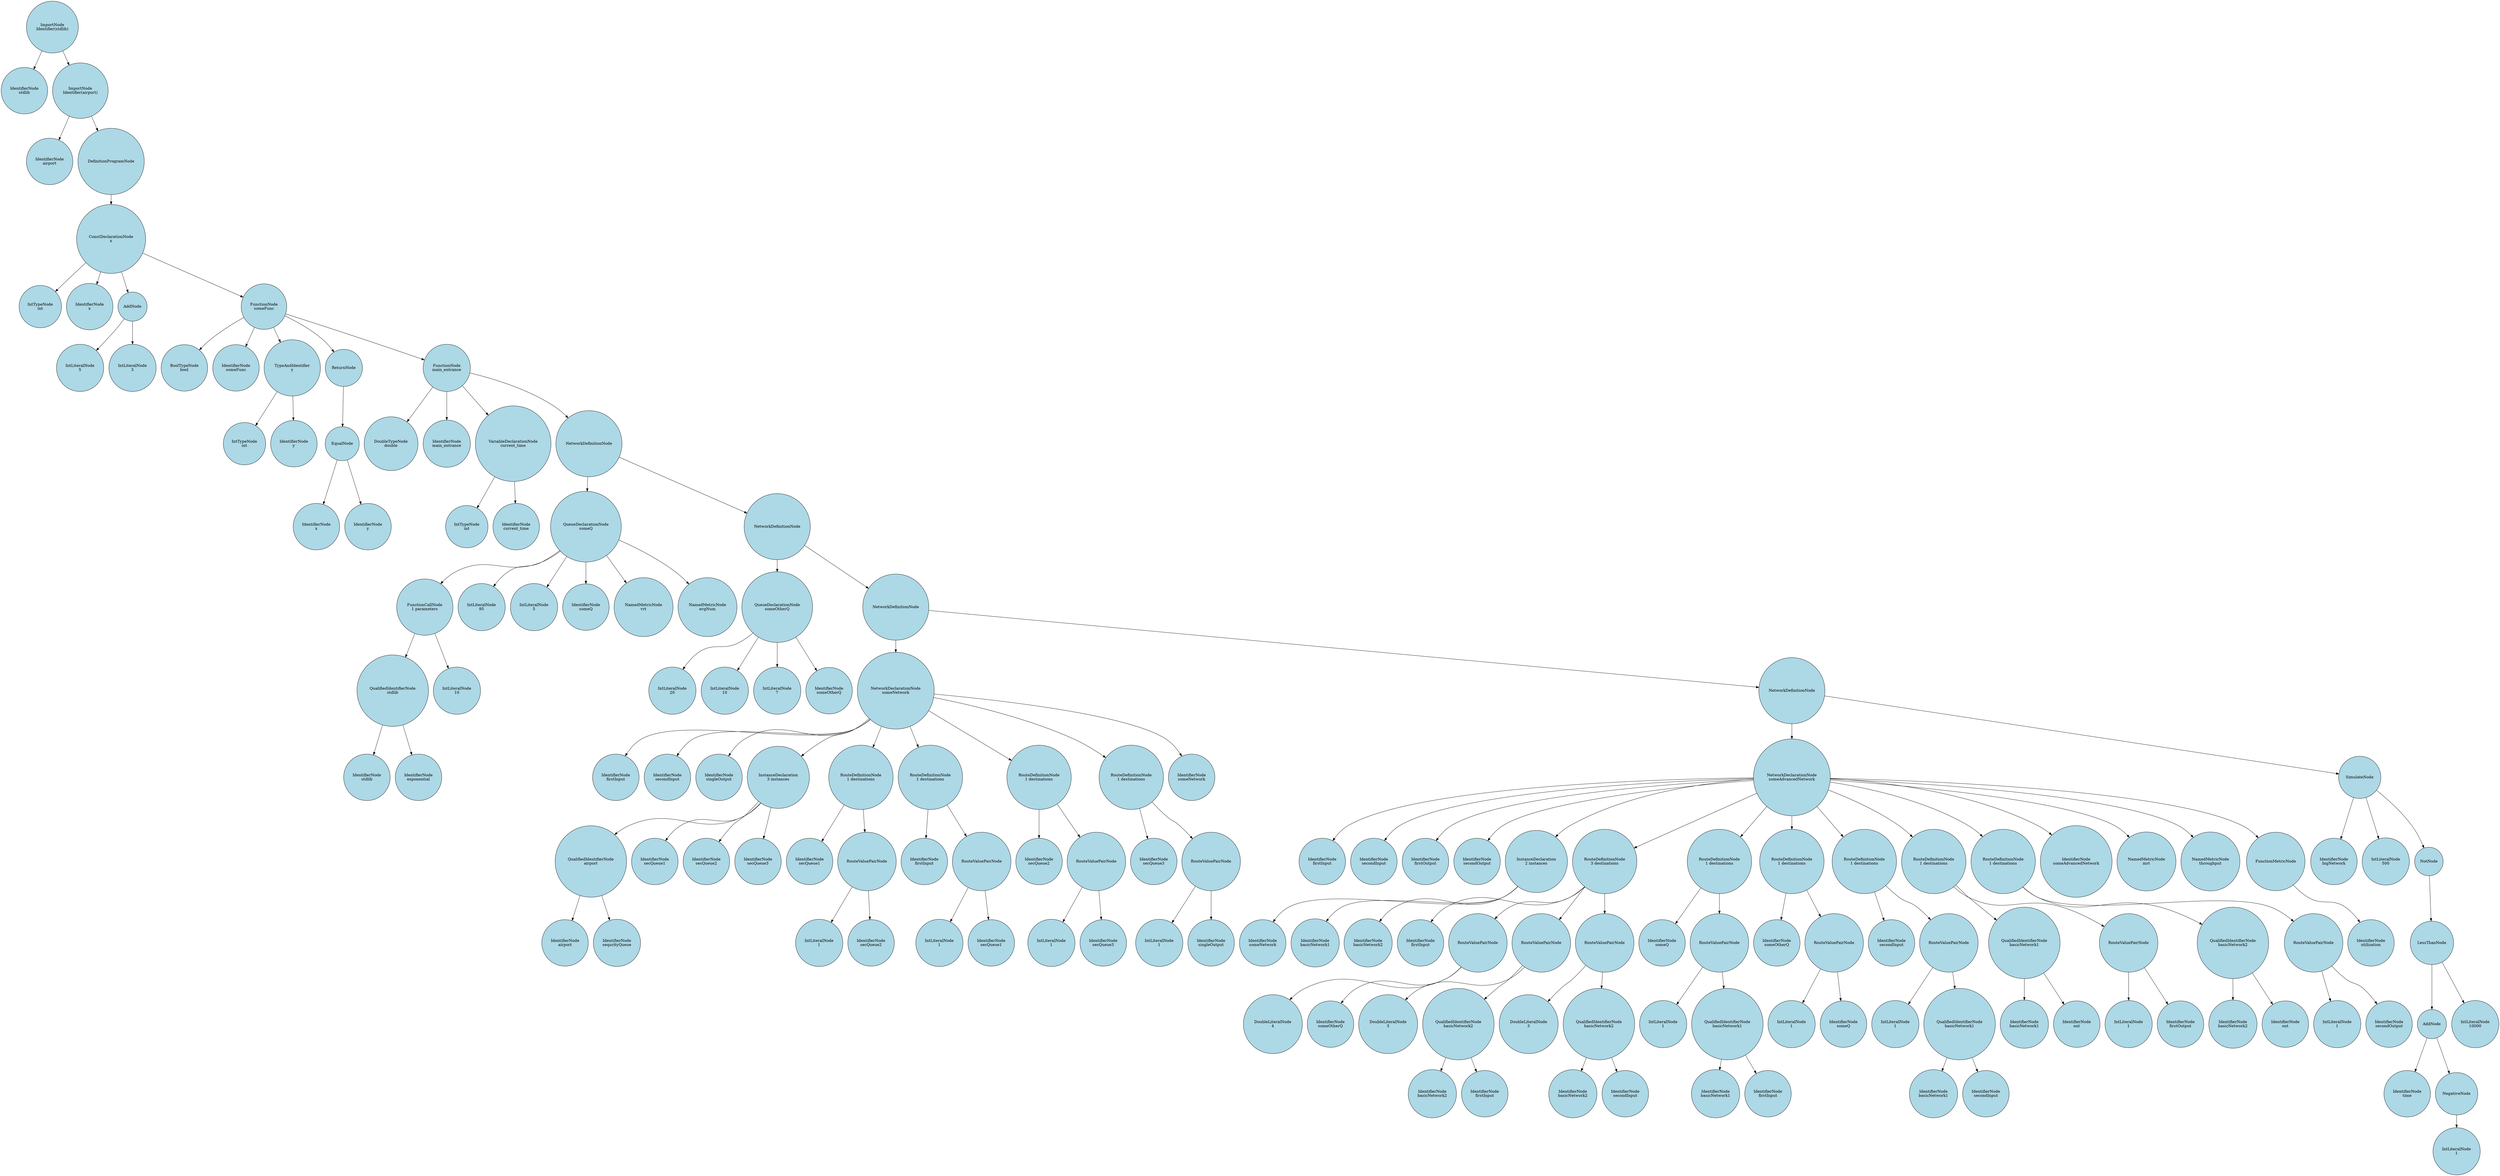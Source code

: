 digraph G {
node [shape=circle, style=filled, fillcolor=lightblue];
  -481558227 [label="ImportNode
Identifier(stdlib)"];
  514377053 [label="IdentifierNode
stdlib"];
  -481558227 -> 514377053;
  236421555 [label="ImportNode
Identifier(airport)"];
  -481558227 -> 236421555;
  -1799447231 [label="IdentifierNode
airport"];
  236421555 -> -1799447231;
  -315251535 [label="DefinitionProgramNode"];
  236421555 -> -315251535;
  1407518099 [label="ConstDeclarationNode
x"];
  -315251535 -> 1407518099;
  375560058 [label="IntTypeNode
int"];
  1407518099 -> 375560058;
  -1968823511 [label="IdentifierNode
x"];
  1407518099 -> -1968823511;
  876833470 [label="AddNode"];
  1407518099 -> 876833470;
  -1592434549 [label="IntLiteralNode
5"];
  876833470 -> -1592434549;
  1240766361 [label="IntLiteralNode
3"];
  876833470 -> 1240766361;
  590320984 [label="FunctionNode
someFunc"];
  1407518099 -> 590320984;
  29698788 [label="BoolTypeNode
bool"];
  590320984 -> 29698788;
  2133522224 [label="IdentifierNode
someFunc"];
  590320984 -> 2133522224;
  847517894 [label="TypeAndIdentifier
y"];
  590320984 -> 847517894;
  -1410275861 [label="IntTypeNode
int"];
  847517894 -> -1410275861;
  -1589627425 [label="IdentifierNode
y"];
  847517894 -> -1589627425;
  -264619670 [label="ReturnNode"];
  590320984 -> -264619670;
  687444021 [label="EqualNode"];
  -264619670 -> 687444021;
  -140103874 [label="IdentifierNode
x"];
  687444021 -> -140103874;
  955682105 [label="IdentifierNode
y"];
  687444021 -> 955682105;
  1897086278 [label="FunctionNode
main_entrance"];
  590320984 -> 1897086278;
  -1531051659 [label="DoubleTypeNode
double"];
  1897086278 -> -1531051659;
  328551951 [label="IdentifierNode
main_entrance"];
  1897086278 -> 328551951;
  451930266 [label="VariableDeclarationNode
current_time"];
  1897086278 -> 451930266;
  980385731 [label="IntTypeNode
int"];
  451930266 -> 980385731;
  2005917525 [label="IdentifierNode
current_time"];
  451930266 -> 2005917525;
  987951585 [label="NetworkDefinitionNode"];
  1897086278 -> 987951585;
  -184485201 [label="QueueDeclarationNode
someQ"];
  987951585 -> -184485201;
  2057744580 [label="FunctionCallNode
1 parameters"];
  -184485201 -> 2057744580;
  -1410970907 [label="QualifiedIdentifierNode
stdlib"];
  2057744580 -> -1410970907;
  580250343 [label="IdentifierNode
stdlib"];
  -1410970907 -> 580250343;
  -1082832105 [label="IdentifierNode
exponential"];
  -1410970907 -> -1082832105;
  1681065395 [label="IntLiteralNode
10"];
  2057744580 -> 1681065395;
  1397507716 [label="IntLiteralNode
95"];
  -184485201 -> 1397507716;
  -1777078715 [label="IntLiteralNode
5"];
  -184485201 -> -1777078715;
  -643686604 [label="IdentifierNode
someQ"];
  -184485201 -> -643686604;
  1046180080 [label="NamedMetricNode
vrt"];
  -184485201 -> 1046180080;
  -1611881415 [label="NamedMetricNode
avgNum"];
  -184485201 -> -1611881415;
  873668758 [label="NetworkDefinitionNode"];
  987951585 -> 873668758;
  -1656507955 [label="QueueDeclarationNode
someOtherQ"];
  873668758 -> -1656507955;
  -361257069 [label="IntLiteralNode
20"];
  -1656507955 -> -361257069;
  345414862 [label="IntLiteralNode
10"];
  -1656507955 -> 345414862;
  1005351830 [label="IntLiteralNode
7"];
  -1656507955 -> 1005351830;
  1973052731 [label="IdentifierNode
someOtherQ"];
  -1656507955 -> 1973052731;
  -2109294891 [label="NetworkDefinitionNode"];
  873668758 -> -2109294891;
  1423821066 [label="NetworkDeclarationNode
someNetwork"];
  -2109294891 -> 1423821066;
  -1375020613 [label="IdentifierNode
firstInput"];
  1423821066 -> -1375020613;
  2096885670 [label="IdentifierNode
secondInput"];
  1423821066 -> 2096885670;
  1852835961 [label="IdentifierNode
singleOutput"];
  1423821066 -> 1852835961;
  -1256313477 [label="InstanceDeclaration
3 instances"];
  1423821066 -> -1256313477;
  423268571 [label="QualifiedIdentifierNode
airport"];
  -1256313477 -> 423268571;
  436315445 [label="IdentifierNode
airport"];
  423268571 -> 436315445;
  435611982 [label="IdentifierNode
sequrityQueue"];
  423268571 -> 435611982;
  -249344609 [label="IdentifierNode
secQueue1"];
  -1256313477 -> -249344609;
  175412600 [label="IdentifierNode
secQueue2"];
  -1256313477 -> 175412600;
  1946902846 [label="IdentifierNode
secQueue3"];
  -1256313477 -> 1946902846;
  80294000 [label="RouteDefinitionNode
1 destinations"];
  1423821066 -> 80294000;
  1964820468 [label="IdentifierNode
secQueue1"];
  80294000 -> 1964820468;
  -391431482 [label="RouteValuePairNode"];
  80294000 -> -391431482;
  -1316978275 [label="IntLiteralNode
1"];
  -391431482 -> -1316978275;
  -1859295432 [label="IdentifierNode
secQueue2"];
  -391431482 -> -1859295432;
  -1618069226 [label="RouteDefinitionNode
1 destinations"];
  1423821066 -> -1618069226;
  489081757 [label="IdentifierNode
firstInput"];
  -1618069226 -> 489081757;
  805104881 [label="RouteValuePairNode"];
  -1618069226 -> 805104881;
  -496983165 [label="IntLiteralNode
1"];
  805104881 -> -496983165;
  1944814096 [label="IdentifierNode
secQueue1"];
  805104881 -> 1944814096;
  -698762390 [label="RouteDefinitionNode
1 destinations"];
  1423821066 -> -698762390;
  2131262001 [label="IdentifierNode
secQueue2"];
  -698762390 -> 2131262001;
  196884189 [label="RouteValuePairNode"];
  -698762390 -> 196884189;
  1568435578 [label="IntLiteralNode
1"];
  196884189 -> 1568435578;
  -985083014 [label="IdentifierNode
secQueue3"];
  196884189 -> -985083014;
  231522239 [label="RouteDefinitionNode
1 destinations"];
  1423821066 -> 231522239;
  1416954251 [label="IdentifierNode
secQueue3"];
  231522239 -> 1416954251;
  -1598217161 [label="RouteValuePairNode"];
  231522239 -> -1598217161;
  387878141 [label="IntLiteralNode
1"];
  -1598217161 -> 387878141;
  -921942386 [label="IdentifierNode
singleOutput"];
  -1598217161 -> -921942386;
  -744121499 [label="IdentifierNode
someNetwork"];
  1423821066 -> -744121499;
  -1203624108 [label="NetworkDefinitionNode"];
  -2109294891 -> -1203624108;
  2133608495 [label="NetworkDeclarationNode
someAdvancedNetwork"];
  -1203624108 -> 2133608495;
  480797211 [label="IdentifierNode
firstInput"];
  2133608495 -> 480797211;
  7086216 [label="IdentifierNode
secondInput"];
  2133608495 -> 7086216;
  -607516691 [label="IdentifierNode
firstOutput"];
  2133608495 -> -607516691;
  -1185913549 [label="IdentifierNode
secondOutput"];
  2133608495 -> -1185913549;
  -2061681270 [label="InstanceDeclaration
2 instances"];
  2133608495 -> -2061681270;
  439734008 [label="IdentifierNode
someNetwork"];
  -2061681270 -> 439734008;
  -674246887 [label="IdentifierNode
basicNetwork1"];
  -2061681270 -> -674246887;
  635507578 [label="IdentifierNode
basicNetwork2"];
  -2061681270 -> 635507578;
  2107090262 [label="RouteDefinitionNode
3 destinations"];
  2133608495 -> 2107090262;
  2086035775 [label="IdentifierNode
firstInput"];
  2107090262 -> 2086035775;
  -2026429466 [label="RouteValuePairNode"];
  2107090262 -> -2026429466;
  -1575406025 [label="DoubleLiteralNode
4"];
  -2026429466 -> -1575406025;
  -1294580014 [label="IdentifierNode
someOtherQ"];
  -2026429466 -> -1294580014;
  -1422946106 [label="RouteValuePairNode"];
  2107090262 -> -1422946106;
  1630445781 [label="DoubleLiteralNode
3"];
  -1422946106 -> 1630445781;
  1079447111 [label="QualifiedIdentifierNode
basicNetwork2"];
  -1422946106 -> 1079447111;
  -1509161320 [label="IdentifierNode
basicNetwork2"];
  1079447111 -> -1509161320;
  -1471616745 [label="IdentifierNode
firstInput"];
  1079447111 -> -1471616745;
  -491901476 [label="RouteValuePairNode"];
  2107090262 -> -491901476;
  -313991515 [label="DoubleLiteralNode
3"];
  -491901476 -> -313991515;
  -1075378051 [label="QualifiedIdentifierNode
basicNetwork2"];
  -491901476 -> -1075378051;
  1771721842 [label="IdentifierNode
basicNetwork2"];
  -1075378051 -> 1771721842;
  -2042977572 [label="IdentifierNode
secondInput"];
  -1075378051 -> -2042977572;
  227037214 [label="RouteDefinitionNode
1 destinations"];
  2133608495 -> 227037214;
  598470233 [label="IdentifierNode
someQ"];
  227037214 -> 598470233;
  1454235522 [label="RouteValuePairNode"];
  227037214 -> 1454235522;
  -885289400 [label="IntLiteralNode
1"];
  1454235522 -> -885289400;
  -113383369 [label="QualifiedIdentifierNode
basicNetwork1"];
  1454235522 -> -113383369;
  -1204579226 [label="IdentifierNode
basicNetwork1"];
  -113383369 -> -1204579226;
  -1286221604 [label="IdentifierNode
firstInput"];
  -113383369 -> -1286221604;
  1870031910 [label="RouteDefinitionNode
1 destinations"];
  2133608495 -> 1870031910;
  2127119938 [label="IdentifierNode
someOtherQ"];
  1870031910 -> 2127119938;
  -1534086164 [label="RouteValuePairNode"];
  1870031910 -> -1534086164;
  11141931 [label="IntLiteralNode
1"];
  -1534086164 -> 11141931;
  1790889883 [label="IdentifierNode
someQ"];
  -1534086164 -> 1790889883;
  -511381189 [label="RouteDefinitionNode
1 destinations"];
  2133608495 -> -511381189;
  -1266369638 [label="IdentifierNode
secondInput"];
  -511381189 -> -1266369638;
  -1631584202 [label="RouteValuePairNode"];
  -511381189 -> -1631584202;
  -440401250 [label="IntLiteralNode
1"];
  -1631584202 -> -440401250;
  1689134195 [label="QualifiedIdentifierNode
basicNetwork1"];
  -1631584202 -> 1689134195;
  1387685749 [label="IdentifierNode
basicNetwork1"];
  1689134195 -> 1387685749;
  668734823 [label="IdentifierNode
secondInput"];
  1689134195 -> 668734823;
  1247419841 [label="RouteDefinitionNode
1 destinations"];
  2133608495 -> 1247419841;
  110610064 [label="QualifiedIdentifierNode
basicNetwork1"];
  1247419841 -> 110610064;
  1414349887 [label="IdentifierNode
basicNetwork1"];
  110610064 -> 1414349887;
  62644193 [label="IdentifierNode
out"];
  110610064 -> 62644193;
  359337002 [label="RouteValuePairNode"];
  1247419841 -> 359337002;
  -1378659968 [label="IntLiteralNode
1"];
  359337002 -> -1378659968;
  587519363 [label="IdentifierNode
firstOutput"];
  359337002 -> 587519363;
  1620174643 [label="RouteDefinitionNode
1 destinations"];
  2133608495 -> 1620174643;
  -905320023 [label="QualifiedIdentifierNode
basicNetwork2"];
  1620174643 -> -905320023;
  1894157680 [label="IdentifierNode
basicNetwork2"];
  -905320023 -> 1894157680;
  -1404162634 [label="IdentifierNode
out"];
  -905320023 -> -1404162634;
  -1359324388 [label="RouteValuePairNode"];
  1620174643 -> -1359324388;
  -1964905836 [label="IntLiteralNode
1"];
  -1359324388 -> -1964905836;
  -227456718 [label="IdentifierNode
secondOutput"];
  -1359324388 -> -227456718;
  -2056341608 [label="IdentifierNode
someAdvancedNetwork"];
  2133608495 -> -2056341608;
  1798923373 [label="NamedMetricNode
mrt"];
  2133608495 -> 1798923373;
  1437422498 [label="NamedMetricNode
throughput"];
  2133608495 -> 1437422498;
  -2025991954 [label="FunctionMetricNode"];
  2133608495 -> -2025991954;
  336185495 [label="IdentifierNode
utilization"];
  -2025991954 -> 336185495;
  510826782 [label="SimulateNode"];
  -1203624108 -> 510826782;
  1675171166 [label="IdentifierNode
bigNetwork"];
  510826782 -> 1675171166;
  -317727744 [label="IntLiteralNode
500"];
  510826782 -> -317727744;
  673994882 [label="NotNode"];
  510826782 -> 673994882;
  -1614054270 [label="LessThanNode"];
  673994882 -> -1614054270;
  41246988 [label="AddNode"];
  -1614054270 -> 41246988;
  -1758472175 [label="IdentifierNode
time"];
  41246988 -> -1758472175;
  1420829340 [label="NegativeNode"];
  41246988 -> 1420829340;
  -914104077 [label="IntLiteralNode
1"];
  1420829340 -> -914104077;
  1182308897 [label="IntLiteralNode
10000"];
  -1614054270 -> 1182308897;
}
